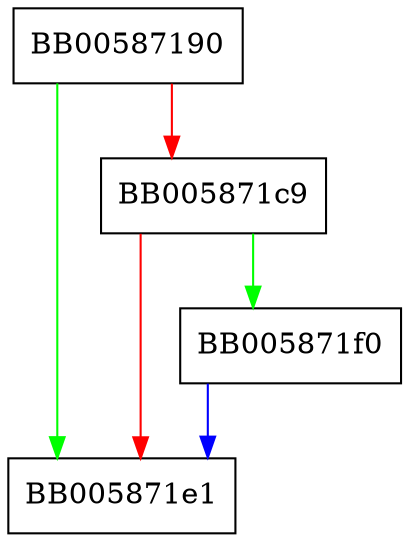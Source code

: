 digraph EC_GROUP_new_curve_GF2m {
  node [shape="box"];
  graph [splines=ortho];
  BB00587190 -> BB005871e1 [color="green"];
  BB00587190 -> BB005871c9 [color="red"];
  BB005871c9 -> BB005871f0 [color="green"];
  BB005871c9 -> BB005871e1 [color="red"];
  BB005871f0 -> BB005871e1 [color="blue"];
}